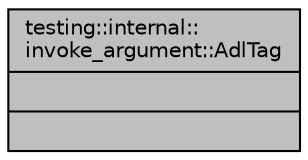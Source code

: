 digraph "testing::internal::invoke_argument::AdlTag"
{
  edge [fontname="Helvetica",fontsize="10",labelfontname="Helvetica",labelfontsize="10"];
  node [fontname="Helvetica",fontsize="10",shape=record];
  Node1 [label="{testing::internal::\linvoke_argument::AdlTag\n||}",height=0.2,width=0.4,color="black", fillcolor="grey75", style="filled", fontcolor="black"];
}
